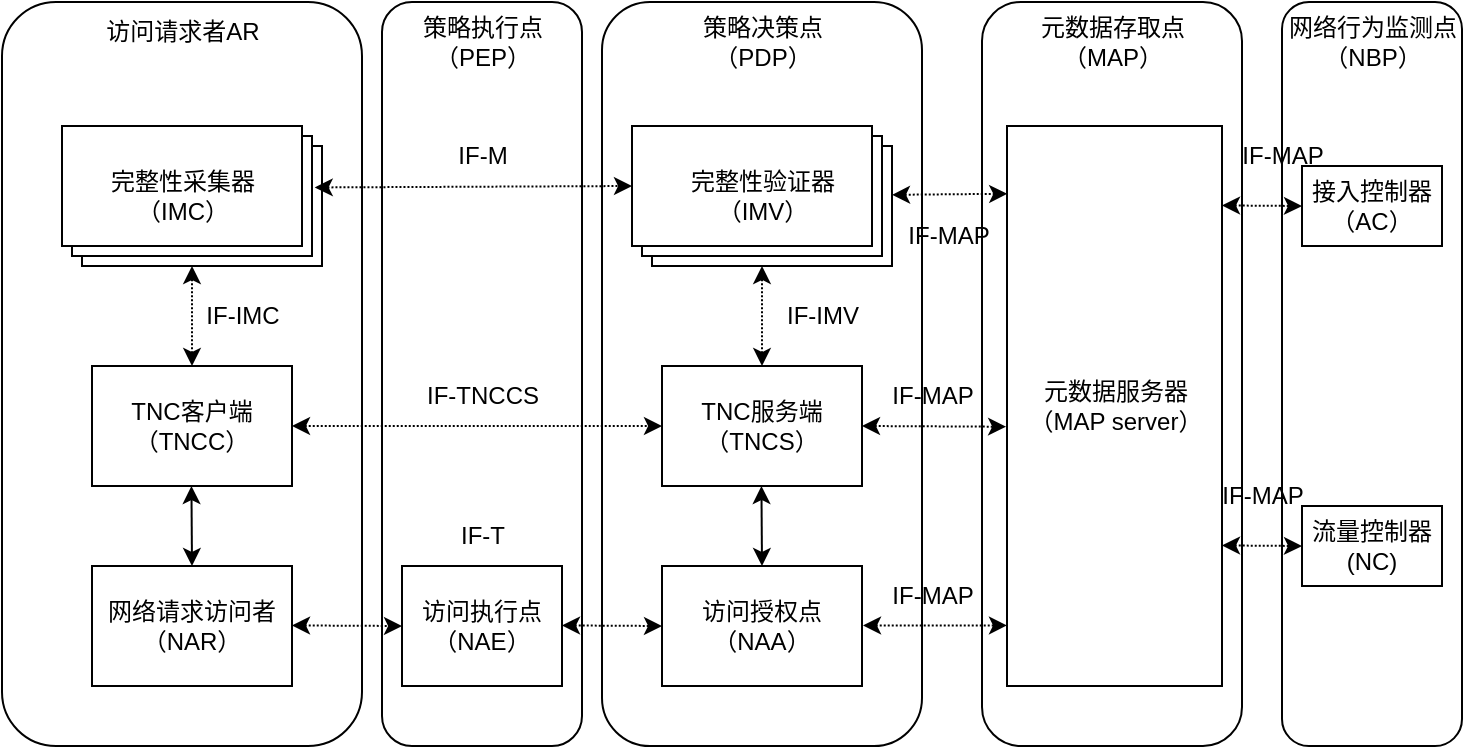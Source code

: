 <mxfile version="24.0.7" type="github">
  <diagram name="第 1 页" id="OUOFZtQLKsak4Y4Xav9O">
    <mxGraphModel dx="915" dy="466" grid="1" gridSize="10" guides="1" tooltips="1" connect="1" arrows="1" fold="1" page="1" pageScale="1" pageWidth="827" pageHeight="1169" math="0" shadow="0">
      <root>
        <mxCell id="0" />
        <mxCell id="1" parent="0" />
        <mxCell id="Ihc8870AOwrYsLXTxOh8-8" value="" style="rounded=1;whiteSpace=wrap;html=1;" vertex="1" parent="1">
          <mxGeometry x="130" y="218" width="180" height="372" as="geometry" />
        </mxCell>
        <mxCell id="Ihc8870AOwrYsLXTxOh8-9" value="" style="rounded=1;whiteSpace=wrap;html=1;" vertex="1" parent="1">
          <mxGeometry x="320" y="218" width="100" height="372" as="geometry" />
        </mxCell>
        <mxCell id="Ihc8870AOwrYsLXTxOh8-10" value="" style="rounded=1;whiteSpace=wrap;html=1;" vertex="1" parent="1">
          <mxGeometry x="430" y="218" width="160" height="372" as="geometry" />
        </mxCell>
        <mxCell id="Ihc8870AOwrYsLXTxOh8-11" value="" style="rounded=1;whiteSpace=wrap;html=1;" vertex="1" parent="1">
          <mxGeometry x="620" y="218" width="130" height="372" as="geometry" />
        </mxCell>
        <mxCell id="Ihc8870AOwrYsLXTxOh8-12" value="" style="rounded=1;whiteSpace=wrap;html=1;" vertex="1" parent="1">
          <mxGeometry x="770" y="218" width="90" height="372" as="geometry" />
        </mxCell>
        <mxCell id="Ihc8870AOwrYsLXTxOh8-7" value="访问请求者AR" style="text;html=1;align=center;verticalAlign=middle;resizable=0;points=[];autosize=1;strokeColor=none;fillColor=none;" vertex="1" parent="1">
          <mxGeometry x="170" y="218" width="100" height="30" as="geometry" />
        </mxCell>
        <mxCell id="Ihc8870AOwrYsLXTxOh8-14" value="策略执行点&lt;div&gt;（PEP）&lt;/div&gt;" style="text;html=1;align=center;verticalAlign=middle;resizable=0;points=[];autosize=1;strokeColor=none;fillColor=none;" vertex="1" parent="1">
          <mxGeometry x="330" y="218" width="80" height="40" as="geometry" />
        </mxCell>
        <mxCell id="Ihc8870AOwrYsLXTxOh8-15" value="策略决策点&lt;div&gt;（PDP）&lt;/div&gt;" style="text;html=1;align=center;verticalAlign=middle;resizable=0;points=[];autosize=1;strokeColor=none;fillColor=none;" vertex="1" parent="1">
          <mxGeometry x="470" y="218" width="80" height="40" as="geometry" />
        </mxCell>
        <mxCell id="Ihc8870AOwrYsLXTxOh8-16" value="元数据存取点&lt;div&gt;（MAP）&lt;/div&gt;" style="text;html=1;align=center;verticalAlign=middle;resizable=0;points=[];autosize=1;strokeColor=none;fillColor=none;" vertex="1" parent="1">
          <mxGeometry x="635" y="218" width="100" height="40" as="geometry" />
        </mxCell>
        <mxCell id="Ihc8870AOwrYsLXTxOh8-17" value="网络行为监测点&lt;div&gt;（NBP）&lt;/div&gt;" style="text;html=1;align=center;verticalAlign=middle;resizable=0;points=[];autosize=1;strokeColor=none;fillColor=none;" vertex="1" parent="1">
          <mxGeometry x="760" y="218" width="110" height="40" as="geometry" />
        </mxCell>
        <mxCell id="Ihc8870AOwrYsLXTxOh8-18" value="" style="verticalLabelPosition=bottom;verticalAlign=top;html=1;shape=mxgraph.basic.layered_rect;dx=10;outlineConnect=0;whiteSpace=wrap;" vertex="1" parent="1">
          <mxGeometry x="160" y="280" width="130" height="70" as="geometry" />
        </mxCell>
        <mxCell id="Ihc8870AOwrYsLXTxOh8-19" value="完整性采集器&lt;div&gt;（IMC）&lt;/div&gt;" style="text;html=1;align=center;verticalAlign=middle;resizable=0;points=[];autosize=1;strokeColor=none;fillColor=none;" vertex="1" parent="1">
          <mxGeometry x="170" y="295" width="100" height="40" as="geometry" />
        </mxCell>
        <mxCell id="Ihc8870AOwrYsLXTxOh8-20" value="TNC客户端&lt;div&gt;（TNCC）&lt;/div&gt;" style="rounded=0;whiteSpace=wrap;html=1;" vertex="1" parent="1">
          <mxGeometry x="175" y="400" width="100" height="60" as="geometry" />
        </mxCell>
        <mxCell id="Ihc8870AOwrYsLXTxOh8-21" value="网络请求访问者&lt;div&gt;（NAR）&lt;/div&gt;" style="rounded=0;whiteSpace=wrap;html=1;" vertex="1" parent="1">
          <mxGeometry x="175" y="500" width="100" height="60" as="geometry" />
        </mxCell>
        <mxCell id="Ihc8870AOwrYsLXTxOh8-22" value="访问执行点&lt;div&gt;（NAE）&lt;/div&gt;" style="rounded=0;whiteSpace=wrap;html=1;" vertex="1" parent="1">
          <mxGeometry x="330" y="500" width="80" height="60" as="geometry" />
        </mxCell>
        <mxCell id="Ihc8870AOwrYsLXTxOh8-23" value="" style="verticalLabelPosition=bottom;verticalAlign=top;html=1;shape=mxgraph.basic.layered_rect;dx=10;outlineConnect=0;whiteSpace=wrap;" vertex="1" parent="1">
          <mxGeometry x="445" y="280" width="130" height="70" as="geometry" />
        </mxCell>
        <mxCell id="Ihc8870AOwrYsLXTxOh8-24" value="完整性验证器&lt;div&gt;（IMV）&lt;/div&gt;" style="text;html=1;align=center;verticalAlign=middle;resizable=0;points=[];autosize=1;strokeColor=none;fillColor=none;" vertex="1" parent="1">
          <mxGeometry x="460" y="295" width="100" height="40" as="geometry" />
        </mxCell>
        <mxCell id="Ihc8870AOwrYsLXTxOh8-25" value="TNC服务端&lt;div&gt;（TNCS）&lt;/div&gt;" style="rounded=0;whiteSpace=wrap;html=1;" vertex="1" parent="1">
          <mxGeometry x="460" y="400" width="100" height="60" as="geometry" />
        </mxCell>
        <mxCell id="Ihc8870AOwrYsLXTxOh8-26" value="访问授权点&lt;div&gt;（NAA）&lt;/div&gt;" style="rounded=0;whiteSpace=wrap;html=1;" vertex="1" parent="1">
          <mxGeometry x="460" y="500" width="100" height="60" as="geometry" />
        </mxCell>
        <mxCell id="Ihc8870AOwrYsLXTxOh8-27" value="元数据&lt;span style=&quot;background-color: initial;&quot;&gt;服务器&lt;/span&gt;&lt;div&gt;（MAP server）&lt;/div&gt;" style="rounded=0;whiteSpace=wrap;html=1;" vertex="1" parent="1">
          <mxGeometry x="632.5" y="280" width="107.5" height="280" as="geometry" />
        </mxCell>
        <mxCell id="Ihc8870AOwrYsLXTxOh8-28" value="" style="endArrow=classic;startArrow=classic;html=1;rounded=0;entryX=0;entryY=0;entryDx=0;entryDy=30;entryPerimeter=0;exitX=0.972;exitY=0.439;exitDx=0;exitDy=0;exitPerimeter=0;dashed=1;dashPattern=1 1;" edge="1" parent="1" source="Ihc8870AOwrYsLXTxOh8-18" target="Ihc8870AOwrYsLXTxOh8-23">
          <mxGeometry width="50" height="50" relative="1" as="geometry">
            <mxPoint x="360" y="380" as="sourcePoint" />
            <mxPoint x="410" y="330" as="targetPoint" />
          </mxGeometry>
        </mxCell>
        <mxCell id="Ihc8870AOwrYsLXTxOh8-29" value="" style="endArrow=classic;startArrow=classic;html=1;rounded=0;entryX=0.001;entryY=0.121;entryDx=0;entryDy=0;entryPerimeter=0;dashed=1;dashPattern=1 1;" edge="1" parent="1" source="Ihc8870AOwrYsLXTxOh8-23" target="Ihc8870AOwrYsLXTxOh8-27">
          <mxGeometry width="50" height="50" relative="1" as="geometry">
            <mxPoint x="580" y="310" as="sourcePoint" />
            <mxPoint x="590" y="320" as="targetPoint" />
          </mxGeometry>
        </mxCell>
        <mxCell id="Ihc8870AOwrYsLXTxOh8-30" value="" style="endArrow=classic;startArrow=classic;html=1;rounded=0;entryX=-0.004;entryY=0.537;entryDx=0;entryDy=0;entryPerimeter=0;dashed=1;dashPattern=1 1;exitX=1;exitY=0.5;exitDx=0;exitDy=0;" edge="1" parent="1" source="Ihc8870AOwrYsLXTxOh8-25" target="Ihc8870AOwrYsLXTxOh8-27">
          <mxGeometry width="50" height="50" relative="1" as="geometry">
            <mxPoint x="560" y="430" as="sourcePoint" />
            <mxPoint x="620" y="429.72" as="targetPoint" />
          </mxGeometry>
        </mxCell>
        <mxCell id="Ihc8870AOwrYsLXTxOh8-31" value="" style="endArrow=classic;startArrow=classic;html=1;rounded=0;entryX=-0.004;entryY=0.537;entryDx=0;entryDy=0;entryPerimeter=0;dashed=1;dashPattern=1 1;exitX=1;exitY=0.5;exitDx=0;exitDy=0;" edge="1" parent="1">
          <mxGeometry width="50" height="50" relative="1" as="geometry">
            <mxPoint x="560.5" y="529.72" as="sourcePoint" />
            <mxPoint x="632.5" y="529.72" as="targetPoint" />
          </mxGeometry>
        </mxCell>
        <mxCell id="Ihc8870AOwrYsLXTxOh8-32" value="" style="endArrow=classic;startArrow=classic;html=1;rounded=0;entryX=0;entryY=0.5;entryDx=0;entryDy=0;dashed=1;dashPattern=1 1;exitX=1;exitY=0.5;exitDx=0;exitDy=0;" edge="1" parent="1" target="Ihc8870AOwrYsLXTxOh8-26">
          <mxGeometry width="50" height="50" relative="1" as="geometry">
            <mxPoint x="410" y="529.72" as="sourcePoint" />
            <mxPoint x="482" y="529.72" as="targetPoint" />
          </mxGeometry>
        </mxCell>
        <mxCell id="Ihc8870AOwrYsLXTxOh8-33" value="" style="endArrow=classic;startArrow=classic;html=1;rounded=0;entryX=0;entryY=0.5;entryDx=0;entryDy=0;dashed=1;dashPattern=1 1;exitX=1;exitY=0.5;exitDx=0;exitDy=0;" edge="1" parent="1" target="Ihc8870AOwrYsLXTxOh8-22">
          <mxGeometry width="50" height="50" relative="1" as="geometry">
            <mxPoint x="275" y="529.72" as="sourcePoint" />
            <mxPoint x="325" y="530" as="targetPoint" />
          </mxGeometry>
        </mxCell>
        <mxCell id="Ihc8870AOwrYsLXTxOh8-34" value="" style="endArrow=classic;startArrow=classic;html=1;rounded=0;entryX=0;entryY=0.5;entryDx=0;entryDy=0;dashed=1;dashPattern=1 1;exitX=1;exitY=0.5;exitDx=0;exitDy=0;" edge="1" parent="1" source="Ihc8870AOwrYsLXTxOh8-20" target="Ihc8870AOwrYsLXTxOh8-25">
          <mxGeometry width="50" height="50" relative="1" as="geometry">
            <mxPoint x="300" y="429.72" as="sourcePoint" />
            <mxPoint x="355" y="430" as="targetPoint" />
          </mxGeometry>
        </mxCell>
        <mxCell id="Ihc8870AOwrYsLXTxOh8-35" value="" style="endArrow=classic;startArrow=classic;html=1;rounded=0;dashed=1;dashPattern=1 1;exitX=0.5;exitY=0;exitDx=0;exitDy=0;" edge="1" parent="1" source="Ihc8870AOwrYsLXTxOh8-20" target="Ihc8870AOwrYsLXTxOh8-18">
          <mxGeometry width="50" height="50" relative="1" as="geometry">
            <mxPoint x="295" y="549.72" as="sourcePoint" />
            <mxPoint x="350" y="550" as="targetPoint" />
          </mxGeometry>
        </mxCell>
        <mxCell id="Ihc8870AOwrYsLXTxOh8-36" value="" style="endArrow=classic;startArrow=classic;html=1;rounded=0;exitX=0.5;exitY=0;exitDx=0;exitDy=0;" edge="1" parent="1" source="Ihc8870AOwrYsLXTxOh8-21">
          <mxGeometry width="50" height="50" relative="1" as="geometry">
            <mxPoint x="224.72" y="510" as="sourcePoint" />
            <mxPoint x="224.72" y="460" as="targetPoint" />
          </mxGeometry>
        </mxCell>
        <mxCell id="Ihc8870AOwrYsLXTxOh8-39" value="接入控制器（AC）" style="rounded=0;whiteSpace=wrap;html=1;" vertex="1" parent="1">
          <mxGeometry x="780" y="300" width="70" height="40" as="geometry" />
        </mxCell>
        <mxCell id="Ihc8870AOwrYsLXTxOh8-40" value="流量控制器&lt;div&gt;(NC)&lt;/div&gt;" style="rounded=0;whiteSpace=wrap;html=1;" vertex="1" parent="1">
          <mxGeometry x="780" y="470" width="70" height="40" as="geometry" />
        </mxCell>
        <mxCell id="Ihc8870AOwrYsLXTxOh8-41" value="" style="endArrow=classic;startArrow=classic;html=1;rounded=0;dashed=1;dashPattern=1 1;entryX=0;entryY=0.5;entryDx=0;entryDy=0;" edge="1" parent="1" target="Ihc8870AOwrYsLXTxOh8-39">
          <mxGeometry width="50" height="50" relative="1" as="geometry">
            <mxPoint x="740" y="319.72" as="sourcePoint" />
            <mxPoint x="770" y="320" as="targetPoint" />
          </mxGeometry>
        </mxCell>
        <mxCell id="Ihc8870AOwrYsLXTxOh8-42" value="" style="endArrow=classic;startArrow=classic;html=1;rounded=0;dashed=1;dashPattern=1 1;entryX=0;entryY=0.5;entryDx=0;entryDy=0;" edge="1" parent="1" target="Ihc8870AOwrYsLXTxOh8-40">
          <mxGeometry width="50" height="50" relative="1" as="geometry">
            <mxPoint x="740" y="489.72" as="sourcePoint" />
            <mxPoint x="770" y="490" as="targetPoint" />
          </mxGeometry>
        </mxCell>
        <mxCell id="Ihc8870AOwrYsLXTxOh8-43" value="IF-IMC" style="text;html=1;align=center;verticalAlign=middle;resizable=0;points=[];autosize=1;strokeColor=none;fillColor=none;" vertex="1" parent="1">
          <mxGeometry x="220" y="360" width="60" height="30" as="geometry" />
        </mxCell>
        <mxCell id="Ihc8870AOwrYsLXTxOh8-45" value="IF-M" style="text;html=1;align=center;verticalAlign=middle;resizable=0;points=[];autosize=1;strokeColor=none;fillColor=none;" vertex="1" parent="1">
          <mxGeometry x="345" y="280" width="50" height="30" as="geometry" />
        </mxCell>
        <mxCell id="Ihc8870AOwrYsLXTxOh8-46" value="IF-TNCCS" style="text;html=1;align=center;verticalAlign=middle;resizable=0;points=[];autosize=1;strokeColor=none;fillColor=none;" vertex="1" parent="1">
          <mxGeometry x="330" y="400" width="80" height="30" as="geometry" />
        </mxCell>
        <mxCell id="Ihc8870AOwrYsLXTxOh8-47" value="IF-T" style="text;html=1;align=center;verticalAlign=middle;resizable=0;points=[];autosize=1;strokeColor=none;fillColor=none;" vertex="1" parent="1">
          <mxGeometry x="345" y="470" width="50" height="30" as="geometry" />
        </mxCell>
        <mxCell id="Ihc8870AOwrYsLXTxOh8-48" value="" style="endArrow=classic;startArrow=classic;html=1;rounded=0;dashed=1;dashPattern=1 1;exitX=0.5;exitY=0;exitDx=0;exitDy=0;" edge="1" parent="1">
          <mxGeometry width="50" height="50" relative="1" as="geometry">
            <mxPoint x="510" y="400" as="sourcePoint" />
            <mxPoint x="510" y="350" as="targetPoint" />
          </mxGeometry>
        </mxCell>
        <mxCell id="Ihc8870AOwrYsLXTxOh8-49" value="" style="endArrow=classic;startArrow=classic;html=1;rounded=0;exitX=0.5;exitY=0;exitDx=0;exitDy=0;" edge="1" parent="1">
          <mxGeometry width="50" height="50" relative="1" as="geometry">
            <mxPoint x="510" y="500" as="sourcePoint" />
            <mxPoint x="509.72" y="460" as="targetPoint" />
          </mxGeometry>
        </mxCell>
        <mxCell id="Ihc8870AOwrYsLXTxOh8-50" value="IF-IMV" style="text;html=1;align=center;verticalAlign=middle;resizable=0;points=[];autosize=1;strokeColor=none;fillColor=none;" vertex="1" parent="1">
          <mxGeometry x="510" y="360" width="60" height="30" as="geometry" />
        </mxCell>
        <mxCell id="Ihc8870AOwrYsLXTxOh8-51" value="IF-MAP" style="text;html=1;align=center;verticalAlign=middle;resizable=0;points=[];autosize=1;strokeColor=none;fillColor=none;" vertex="1" parent="1">
          <mxGeometry x="572.5" y="320" width="60" height="30" as="geometry" />
        </mxCell>
        <mxCell id="Ihc8870AOwrYsLXTxOh8-52" value="IF-MAP" style="text;html=1;align=center;verticalAlign=middle;resizable=0;points=[];autosize=1;strokeColor=none;fillColor=none;" vertex="1" parent="1">
          <mxGeometry x="565" y="400" width="60" height="30" as="geometry" />
        </mxCell>
        <mxCell id="Ihc8870AOwrYsLXTxOh8-55" value="IF-MAP" style="text;html=1;align=center;verticalAlign=middle;resizable=0;points=[];autosize=1;strokeColor=none;fillColor=none;" vertex="1" parent="1">
          <mxGeometry x="565" y="500" width="60" height="30" as="geometry" />
        </mxCell>
        <mxCell id="Ihc8870AOwrYsLXTxOh8-56" value="IF-MAP" style="text;html=1;align=center;verticalAlign=middle;resizable=0;points=[];autosize=1;strokeColor=none;fillColor=none;" vertex="1" parent="1">
          <mxGeometry x="740" y="280" width="60" height="30" as="geometry" />
        </mxCell>
        <mxCell id="Ihc8870AOwrYsLXTxOh8-57" value="IF-MAP" style="text;html=1;align=center;verticalAlign=middle;resizable=0;points=[];autosize=1;strokeColor=none;fillColor=none;" vertex="1" parent="1">
          <mxGeometry x="730" y="450" width="60" height="30" as="geometry" />
        </mxCell>
      </root>
    </mxGraphModel>
  </diagram>
</mxfile>
